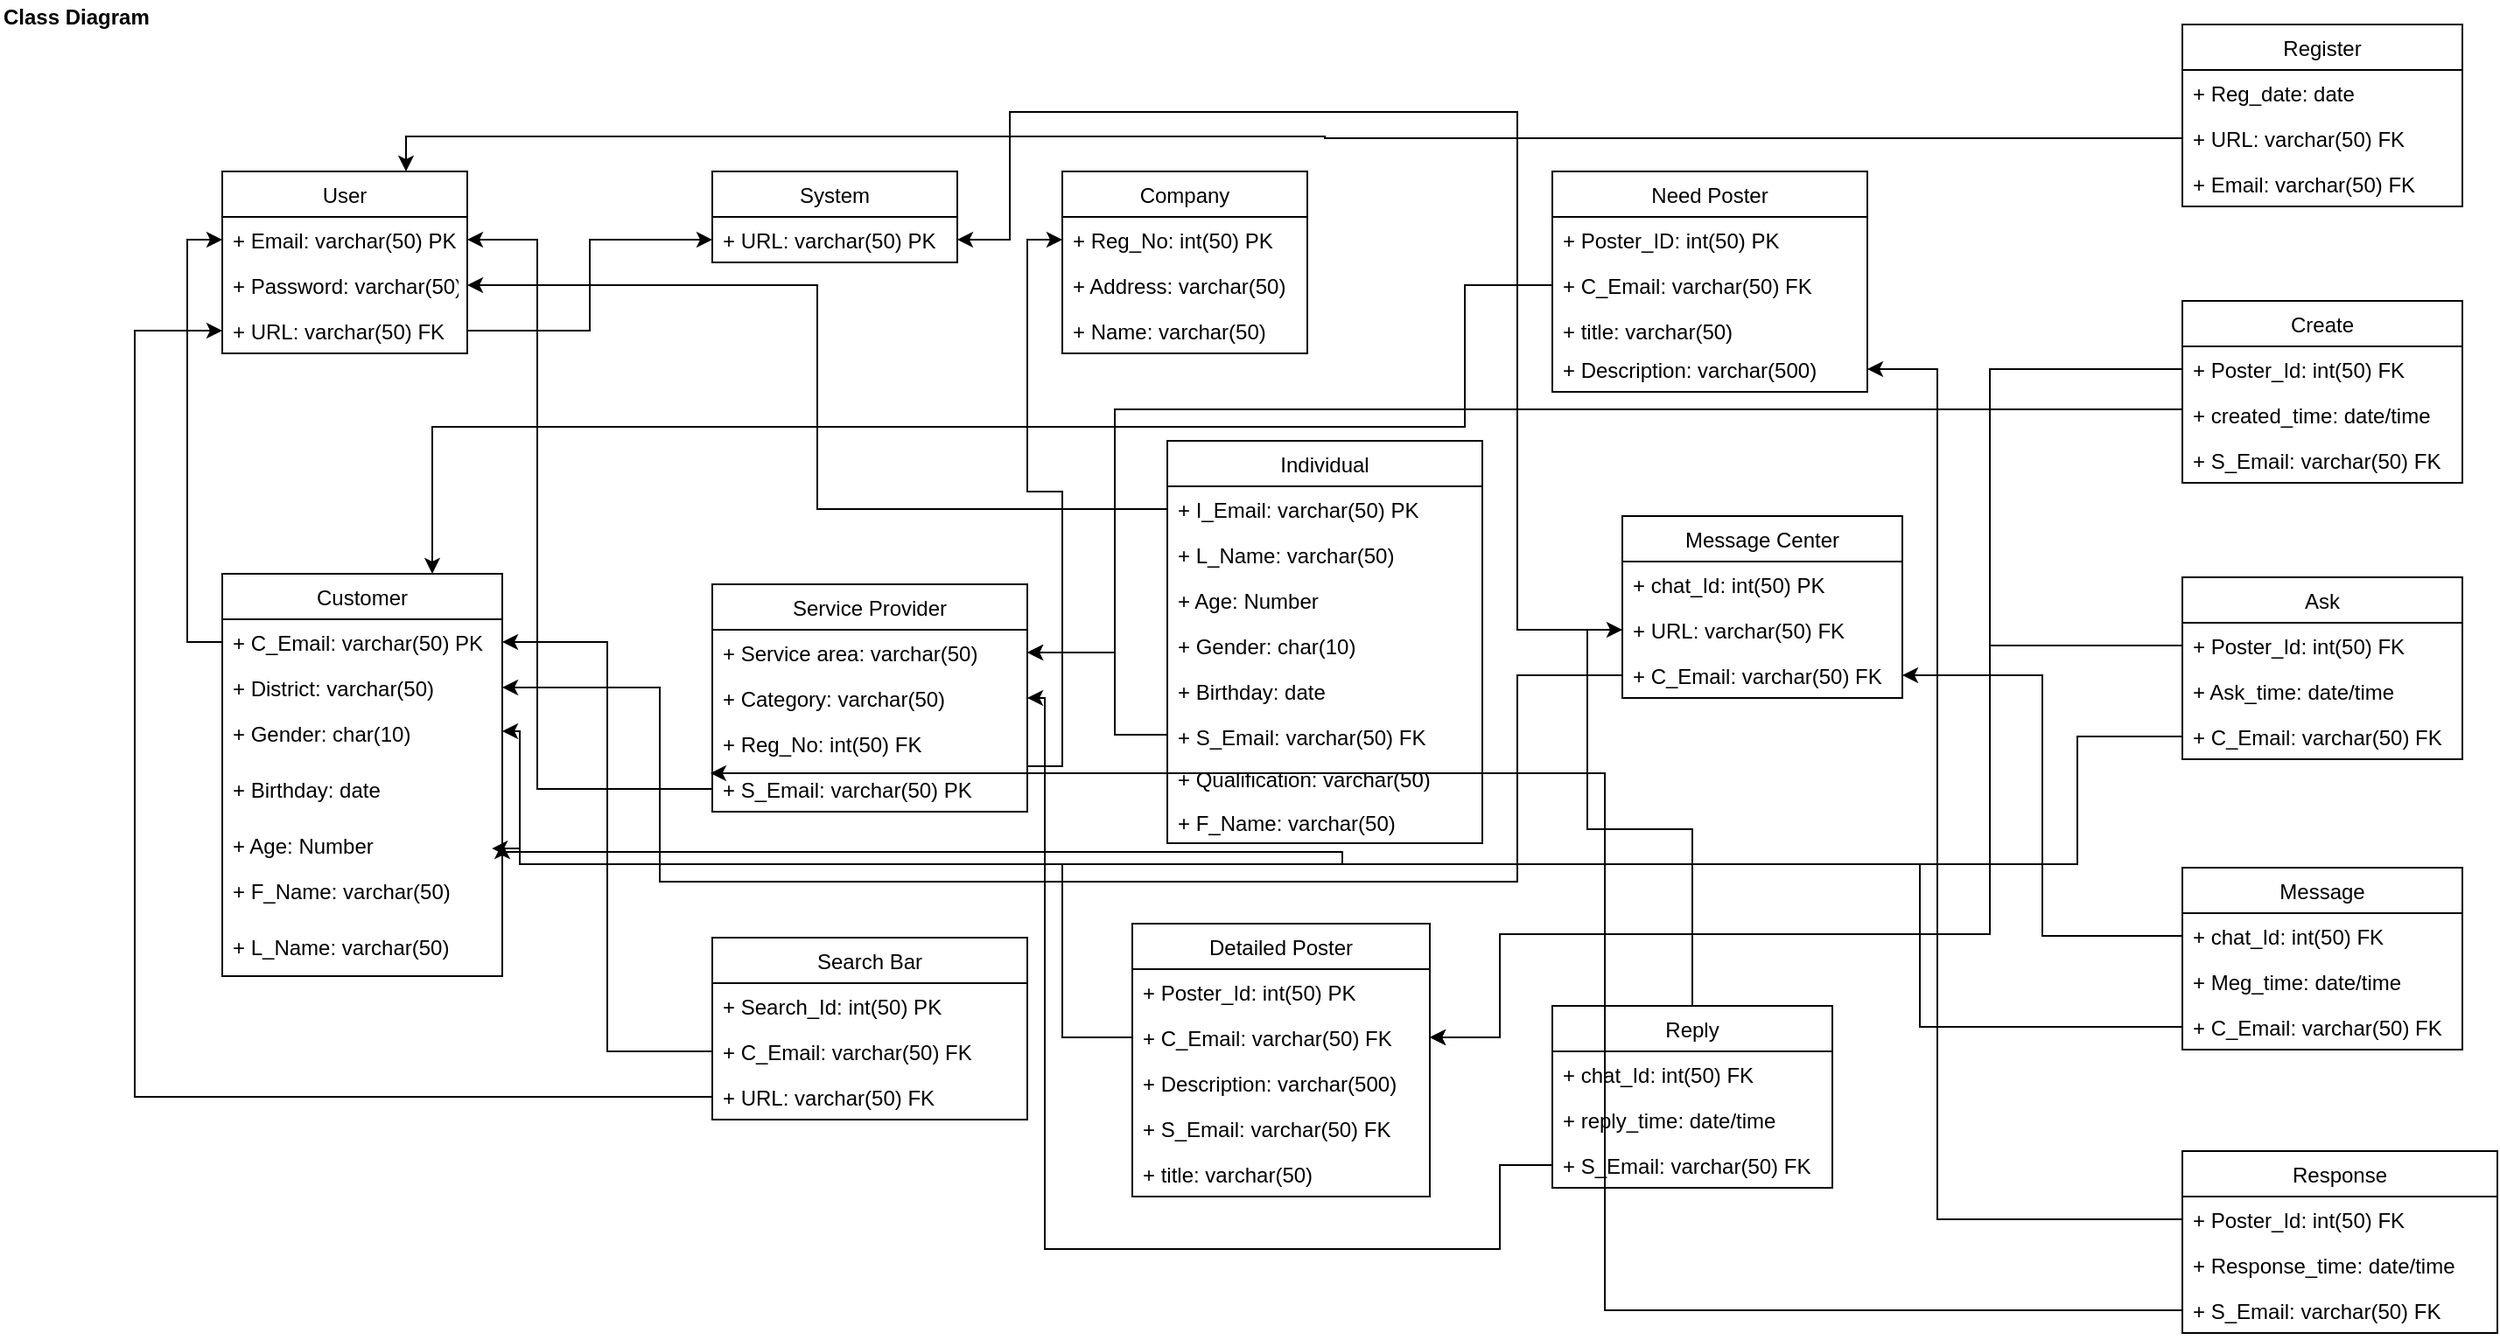 <mxfile version="11.3.1" type="google" pages="1"><diagram id="CQ_LJeDmr_LHSJQUmGzj" name="Page-1"><mxGraphModel dx="854" dy="429" grid="1" gridSize="10" guides="1" tooltips="1" connect="1" arrows="1" fold="1" page="1" pageScale="1" pageWidth="2520" pageHeight="2000" math="0" shadow="0"><root><mxCell id="0"/><mxCell id="1" parent="0"/><mxCell id="wHzTnXf-kGcorHKd7Ma2-1" value="User" style="swimlane;fontStyle=0;childLayout=stackLayout;horizontal=1;startSize=26;fillColor=none;horizontalStack=0;resizeParent=1;resizeParentMax=0;resizeLast=0;collapsible=1;marginBottom=0;" vertex="1" parent="1"><mxGeometry x="200" y="124" width="140" height="104" as="geometry"/></mxCell><mxCell id="wHzTnXf-kGcorHKd7Ma2-2" value="+ Email: varchar(50) PK" style="text;strokeColor=none;fillColor=none;align=left;verticalAlign=top;spacingLeft=4;spacingRight=4;overflow=hidden;rotatable=0;points=[[0,0.5],[1,0.5]];portConstraint=eastwest;" vertex="1" parent="wHzTnXf-kGcorHKd7Ma2-1"><mxGeometry y="26" width="140" height="26" as="geometry"/></mxCell><mxCell id="wHzTnXf-kGcorHKd7Ma2-3" value="+ Password: varchar(50)" style="text;strokeColor=none;fillColor=none;align=left;verticalAlign=top;spacingLeft=4;spacingRight=4;overflow=hidden;rotatable=0;points=[[0,0.5],[1,0.5]];portConstraint=eastwest;" vertex="1" parent="wHzTnXf-kGcorHKd7Ma2-1"><mxGeometry y="52" width="140" height="26" as="geometry"/></mxCell><mxCell id="wHzTnXf-kGcorHKd7Ma2-4" value="+ URL: varchar(50) FK" style="text;strokeColor=none;fillColor=none;align=left;verticalAlign=top;spacingLeft=4;spacingRight=4;overflow=hidden;rotatable=0;points=[[0,0.5],[1,0.5]];portConstraint=eastwest;" vertex="1" parent="wHzTnXf-kGcorHKd7Ma2-1"><mxGeometry y="78" width="140" height="26" as="geometry"/></mxCell><mxCell id="wHzTnXf-kGcorHKd7Ma2-5" value="System" style="swimlane;fontStyle=0;childLayout=stackLayout;horizontal=1;startSize=26;fillColor=none;horizontalStack=0;resizeParent=1;resizeParentMax=0;resizeLast=0;collapsible=1;marginBottom=0;" vertex="1" parent="1"><mxGeometry x="480" y="124" width="140" height="52" as="geometry"/></mxCell><mxCell id="wHzTnXf-kGcorHKd7Ma2-6" value="+ URL: varchar(50) PK" style="text;strokeColor=none;fillColor=none;align=left;verticalAlign=top;spacingLeft=4;spacingRight=4;overflow=hidden;rotatable=0;points=[[0,0.5],[1,0.5]];portConstraint=eastwest;" vertex="1" parent="wHzTnXf-kGcorHKd7Ma2-5"><mxGeometry y="26" width="140" height="26" as="geometry"/></mxCell><mxCell id="wHzTnXf-kGcorHKd7Ma2-9" value="Customer" style="swimlane;fontStyle=0;childLayout=stackLayout;horizontal=1;startSize=26;fillColor=none;horizontalStack=0;resizeParent=1;resizeParentMax=0;resizeLast=0;collapsible=1;marginBottom=0;resizable=1;resizeHeight=1;" vertex="1" parent="1"><mxGeometry x="200" y="354" width="160" height="230" as="geometry"/></mxCell><mxCell id="wHzTnXf-kGcorHKd7Ma2-10" value="+ C_Email: varchar(50) PK" style="text;strokeColor=none;fillColor=none;align=left;verticalAlign=top;spacingLeft=4;spacingRight=4;overflow=hidden;rotatable=0;points=[[0,0.5],[1,0.5]];portConstraint=eastwest;" vertex="1" parent="wHzTnXf-kGcorHKd7Ma2-9"><mxGeometry y="26" width="160" height="26" as="geometry"/></mxCell><mxCell id="wHzTnXf-kGcorHKd7Ma2-11" value="+ District: varchar(50)" style="text;strokeColor=none;fillColor=none;align=left;verticalAlign=top;spacingLeft=4;spacingRight=4;overflow=hidden;rotatable=0;points=[[0,0.5],[1,0.5]];portConstraint=eastwest;" vertex="1" parent="wHzTnXf-kGcorHKd7Ma2-9"><mxGeometry y="52" width="160" height="26" as="geometry"/></mxCell><mxCell id="wHzTnXf-kGcorHKd7Ma2-12" value="+ Gender: char(10)" style="text;strokeColor=none;fillColor=none;align=left;verticalAlign=top;spacingLeft=4;spacingRight=4;overflow=hidden;rotatable=0;points=[[0,0.5],[1,0.5]];portConstraint=eastwest;" vertex="1" parent="wHzTnXf-kGcorHKd7Ma2-9"><mxGeometry y="78" width="160" height="152" as="geometry"/></mxCell><mxCell id="wHzTnXf-kGcorHKd7Ma2-13" value="Service Provider" style="swimlane;fontStyle=0;childLayout=stackLayout;horizontal=1;startSize=26;fillColor=none;horizontalStack=0;resizeParent=1;resizeParentMax=0;resizeLast=0;collapsible=1;marginBottom=0;" vertex="1" parent="1"><mxGeometry x="480" y="360" width="180" height="130" as="geometry"/></mxCell><mxCell id="wHzTnXf-kGcorHKd7Ma2-14" value="+ Service area: varchar(50) " style="text;strokeColor=none;fillColor=none;align=left;verticalAlign=top;spacingLeft=4;spacingRight=4;overflow=hidden;rotatable=0;points=[[0,0.5],[1,0.5]];portConstraint=eastwest;" vertex="1" parent="wHzTnXf-kGcorHKd7Ma2-13"><mxGeometry y="26" width="180" height="26" as="geometry"/></mxCell><mxCell id="wHzTnXf-kGcorHKd7Ma2-15" value="+ Category: varchar(50)" style="text;strokeColor=none;fillColor=none;align=left;verticalAlign=top;spacingLeft=4;spacingRight=4;overflow=hidden;rotatable=0;points=[[0,0.5],[1,0.5]];portConstraint=eastwest;" vertex="1" parent="wHzTnXf-kGcorHKd7Ma2-13"><mxGeometry y="52" width="180" height="26" as="geometry"/></mxCell><mxCell id="wHzTnXf-kGcorHKd7Ma2-16" value="+ Reg_No: int(50) FK" style="text;strokeColor=none;fillColor=none;align=left;verticalAlign=top;spacingLeft=4;spacingRight=4;overflow=hidden;rotatable=0;points=[[0,0.5],[1,0.5]];portConstraint=eastwest;" vertex="1" parent="wHzTnXf-kGcorHKd7Ma2-13"><mxGeometry y="78" width="180" height="52" as="geometry"/></mxCell><mxCell id="wHzTnXf-kGcorHKd7Ma2-17" style="edgeStyle=orthogonalEdgeStyle;rounded=0;orthogonalLoop=1;jettySize=auto;html=1;exitX=1;exitY=0.5;exitDx=0;exitDy=0;entryX=0;entryY=0.5;entryDx=0;entryDy=0;" edge="1" parent="1" source="wHzTnXf-kGcorHKd7Ma2-4" target="wHzTnXf-kGcorHKd7Ma2-6"><mxGeometry relative="1" as="geometry"/></mxCell><mxCell id="wHzTnXf-kGcorHKd7Ma2-41" value="+ Birthday: date" style="text;strokeColor=none;fillColor=none;align=left;verticalAlign=top;spacingLeft=4;spacingRight=4;overflow=hidden;rotatable=0;points=[[0,0.5],[1,0.5]];portConstraint=eastwest;" vertex="1" parent="1"><mxGeometry x="200" y="464" width="140" height="32" as="geometry"/></mxCell><mxCell id="wHzTnXf-kGcorHKd7Ma2-42" value="+ Age: Number" style="text;strokeColor=none;fillColor=none;align=left;verticalAlign=top;spacingLeft=4;spacingRight=4;overflow=hidden;rotatable=0;points=[[0,0.5],[1,0.5]];portConstraint=eastwest;" vertex="1" parent="1"><mxGeometry x="200" y="496" width="140" height="32" as="geometry"/></mxCell><mxCell id="wHzTnXf-kGcorHKd7Ma2-43" value="+ F_Name: varchar(50)" style="text;strokeColor=none;fillColor=none;align=left;verticalAlign=top;spacingLeft=4;spacingRight=4;overflow=hidden;rotatable=0;points=[[0,0.5],[1,0.5]];portConstraint=eastwest;" vertex="1" parent="1"><mxGeometry x="200" y="522" width="140" height="32" as="geometry"/></mxCell><mxCell id="wHzTnXf-kGcorHKd7Ma2-44" value="+ L_Name: varchar(50)" style="text;strokeColor=none;fillColor=none;align=left;verticalAlign=top;spacingLeft=4;spacingRight=4;overflow=hidden;rotatable=0;points=[[0,0.5],[1,0.5]];portConstraint=eastwest;" vertex="1" parent="1"><mxGeometry x="200" y="554" width="140" height="32" as="geometry"/></mxCell><mxCell id="wHzTnXf-kGcorHKd7Ma2-48" style="edgeStyle=orthogonalEdgeStyle;rounded=0;orthogonalLoop=1;jettySize=auto;html=1;exitX=0;exitY=0.5;exitDx=0;exitDy=0;entryX=1;entryY=0.5;entryDx=0;entryDy=0;" edge="1" parent="1" source="wHzTnXf-kGcorHKd7Ma2-47" target="wHzTnXf-kGcorHKd7Ma2-2"><mxGeometry relative="1" as="geometry"><Array as="points"><mxPoint x="380" y="477"/><mxPoint x="380" y="163"/></Array></mxGeometry></mxCell><mxCell id="wHzTnXf-kGcorHKd7Ma2-47" value="+ S_Email: varchar(50) PK" style="text;strokeColor=none;fillColor=none;align=left;verticalAlign=top;spacingLeft=4;spacingRight=4;overflow=hidden;rotatable=0;points=[[0,0.5],[1,0.5]];portConstraint=eastwest;" vertex="1" parent="1"><mxGeometry x="480" y="464" width="180" height="26" as="geometry"/></mxCell><mxCell id="wHzTnXf-kGcorHKd7Ma2-49" value="Company" style="swimlane;fontStyle=0;childLayout=stackLayout;horizontal=1;startSize=26;fillColor=none;horizontalStack=0;resizeParent=1;resizeParentMax=0;resizeLast=0;collapsible=1;marginBottom=0;" vertex="1" parent="1"><mxGeometry x="680" y="124" width="140" height="104" as="geometry"/></mxCell><mxCell id="wHzTnXf-kGcorHKd7Ma2-50" value="+ Reg_No: int(50) PK" style="text;strokeColor=none;fillColor=none;align=left;verticalAlign=top;spacingLeft=4;spacingRight=4;overflow=hidden;rotatable=0;points=[[0,0.5],[1,0.5]];portConstraint=eastwest;" vertex="1" parent="wHzTnXf-kGcorHKd7Ma2-49"><mxGeometry y="26" width="140" height="26" as="geometry"/></mxCell><mxCell id="wHzTnXf-kGcorHKd7Ma2-51" value="+ Address: varchar(50)" style="text;strokeColor=none;fillColor=none;align=left;verticalAlign=top;spacingLeft=4;spacingRight=4;overflow=hidden;rotatable=0;points=[[0,0.5],[1,0.5]];portConstraint=eastwest;" vertex="1" parent="wHzTnXf-kGcorHKd7Ma2-49"><mxGeometry y="52" width="140" height="26" as="geometry"/></mxCell><mxCell id="wHzTnXf-kGcorHKd7Ma2-52" value="+ Name: varchar(50) " style="text;strokeColor=none;fillColor=none;align=left;verticalAlign=top;spacingLeft=4;spacingRight=4;overflow=hidden;rotatable=0;points=[[0,0.5],[1,0.5]];portConstraint=eastwest;" vertex="1" parent="wHzTnXf-kGcorHKd7Ma2-49"><mxGeometry y="78" width="140" height="26" as="geometry"/></mxCell><mxCell id="wHzTnXf-kGcorHKd7Ma2-53" style="edgeStyle=orthogonalEdgeStyle;rounded=0;orthogonalLoop=1;jettySize=auto;html=1;exitX=1;exitY=0.5;exitDx=0;exitDy=0;entryX=0;entryY=0.5;entryDx=0;entryDy=0;" edge="1" parent="1" source="wHzTnXf-kGcorHKd7Ma2-16" target="wHzTnXf-kGcorHKd7Ma2-50"><mxGeometry relative="1" as="geometry"/></mxCell><mxCell id="wHzTnXf-kGcorHKd7Ma2-54" value="Individual" style="swimlane;fontStyle=0;childLayout=stackLayout;horizontal=1;startSize=26;fillColor=none;horizontalStack=0;resizeParent=1;resizeParentMax=0;resizeLast=0;collapsible=1;marginBottom=0;resizable=1;resizeHeight=1;" vertex="1" parent="1"><mxGeometry x="740" y="278" width="180" height="230" as="geometry"/></mxCell><mxCell id="wHzTnXf-kGcorHKd7Ma2-55" value="+ I_Email: varchar(50) PK" style="text;strokeColor=none;fillColor=none;align=left;verticalAlign=top;spacingLeft=4;spacingRight=4;overflow=hidden;rotatable=0;points=[[0,0.5],[1,0.5]];portConstraint=eastwest;" vertex="1" parent="wHzTnXf-kGcorHKd7Ma2-54"><mxGeometry y="26" width="180" height="26" as="geometry"/></mxCell><mxCell id="wHzTnXf-kGcorHKd7Ma2-56" value="+ L_Name: varchar(50)" style="text;strokeColor=none;fillColor=none;align=left;verticalAlign=top;spacingLeft=4;spacingRight=4;overflow=hidden;rotatable=0;points=[[0,0.5],[1,0.5]];portConstraint=eastwest;" vertex="1" parent="wHzTnXf-kGcorHKd7Ma2-54"><mxGeometry y="52" width="180" height="26" as="geometry"/></mxCell><mxCell id="wHzTnXf-kGcorHKd7Ma2-58" value="+ Age: Number" style="text;strokeColor=none;fillColor=none;align=left;verticalAlign=top;spacingLeft=4;spacingRight=4;overflow=hidden;rotatable=0;points=[[0,0.5],[1,0.5]];portConstraint=eastwest;" vertex="1" parent="wHzTnXf-kGcorHKd7Ma2-54"><mxGeometry y="78" width="180" height="26" as="geometry"/></mxCell><mxCell id="wHzTnXf-kGcorHKd7Ma2-59" value="+ Gender: char(10)" style="text;strokeColor=none;fillColor=none;align=left;verticalAlign=top;spacingLeft=4;spacingRight=4;overflow=hidden;rotatable=0;points=[[0,0.5],[1,0.5]];portConstraint=eastwest;" vertex="1" parent="wHzTnXf-kGcorHKd7Ma2-54"><mxGeometry y="104" width="180" height="26" as="geometry"/></mxCell><mxCell id="wHzTnXf-kGcorHKd7Ma2-60" value="+ Birthday: date" style="text;strokeColor=none;fillColor=none;align=left;verticalAlign=top;spacingLeft=4;spacingRight=4;overflow=hidden;rotatable=0;points=[[0,0.5],[1,0.5]];portConstraint=eastwest;" vertex="1" parent="wHzTnXf-kGcorHKd7Ma2-54"><mxGeometry y="130" width="180" height="26" as="geometry"/></mxCell><mxCell id="wHzTnXf-kGcorHKd7Ma2-57" value="+ S_Email: varchar(50) FK" style="text;strokeColor=none;fillColor=none;align=left;verticalAlign=top;spacingLeft=4;spacingRight=4;overflow=hidden;rotatable=0;points=[[0,0.5],[1,0.5]];portConstraint=eastwest;" vertex="1" parent="wHzTnXf-kGcorHKd7Ma2-54"><mxGeometry y="156" width="180" height="24" as="geometry"/></mxCell><mxCell id="wHzTnXf-kGcorHKd7Ma2-61" value="+ Qualification: varchar(50)" style="text;strokeColor=none;fillColor=none;align=left;verticalAlign=top;spacingLeft=4;spacingRight=4;overflow=hidden;rotatable=0;points=[[0,0.5],[1,0.5]];portConstraint=eastwest;" vertex="1" parent="wHzTnXf-kGcorHKd7Ma2-54"><mxGeometry y="180" width="180" height="50" as="geometry"/></mxCell><mxCell id="wHzTnXf-kGcorHKd7Ma2-62" style="edgeStyle=orthogonalEdgeStyle;rounded=0;orthogonalLoop=1;jettySize=auto;html=1;exitX=0;exitY=0.5;exitDx=0;exitDy=0;entryX=1;entryY=0.5;entryDx=0;entryDy=0;" edge="1" parent="1" source="wHzTnXf-kGcorHKd7Ma2-57" target="wHzTnXf-kGcorHKd7Ma2-14"><mxGeometry relative="1" as="geometry"><Array as="points"><mxPoint x="710" y="446"/><mxPoint x="710" y="399"/></Array></mxGeometry></mxCell><mxCell id="wHzTnXf-kGcorHKd7Ma2-63" value="Search Bar" style="swimlane;fontStyle=0;childLayout=stackLayout;horizontal=1;startSize=26;fillColor=none;horizontalStack=0;resizeParent=1;resizeParentMax=0;resizeLast=0;collapsible=1;marginBottom=0;" vertex="1" parent="1"><mxGeometry x="480" y="562" width="180" height="104" as="geometry"/></mxCell><mxCell id="wHzTnXf-kGcorHKd7Ma2-64" value="+ Search_Id: int(50) PK" style="text;strokeColor=none;fillColor=none;align=left;verticalAlign=top;spacingLeft=4;spacingRight=4;overflow=hidden;rotatable=0;points=[[0,0.5],[1,0.5]];portConstraint=eastwest;" vertex="1" parent="wHzTnXf-kGcorHKd7Ma2-63"><mxGeometry y="26" width="180" height="26" as="geometry"/></mxCell><mxCell id="wHzTnXf-kGcorHKd7Ma2-65" value="+ C_Email: varchar(50) FK" style="text;strokeColor=none;fillColor=none;align=left;verticalAlign=top;spacingLeft=4;spacingRight=4;overflow=hidden;rotatable=0;points=[[0,0.5],[1,0.5]];portConstraint=eastwest;" vertex="1" parent="wHzTnXf-kGcorHKd7Ma2-63"><mxGeometry y="52" width="180" height="26" as="geometry"/></mxCell><mxCell id="wHzTnXf-kGcorHKd7Ma2-66" value="+ URL: varchar(50) FK " style="text;strokeColor=none;fillColor=none;align=left;verticalAlign=top;spacingLeft=4;spacingRight=4;overflow=hidden;rotatable=0;points=[[0,0.5],[1,0.5]];portConstraint=eastwest;" vertex="1" parent="wHzTnXf-kGcorHKd7Ma2-63"><mxGeometry y="78" width="180" height="26" as="geometry"/></mxCell><mxCell id="wHzTnXf-kGcorHKd7Ma2-67" style="edgeStyle=orthogonalEdgeStyle;rounded=0;orthogonalLoop=1;jettySize=auto;html=1;exitX=0;exitY=0.5;exitDx=0;exitDy=0;entryX=1;entryY=0.5;entryDx=0;entryDy=0;" edge="1" parent="1" source="wHzTnXf-kGcorHKd7Ma2-65" target="wHzTnXf-kGcorHKd7Ma2-10"><mxGeometry relative="1" as="geometry"/></mxCell><mxCell id="wHzTnXf-kGcorHKd7Ma2-68" style="edgeStyle=orthogonalEdgeStyle;rounded=0;orthogonalLoop=1;jettySize=auto;html=1;exitX=0;exitY=0.5;exitDx=0;exitDy=0;entryX=0;entryY=0.5;entryDx=0;entryDy=0;" edge="1" parent="1" source="wHzTnXf-kGcorHKd7Ma2-66" target="wHzTnXf-kGcorHKd7Ma2-4"><mxGeometry relative="1" as="geometry"><Array as="points"><mxPoint x="150" y="653"/><mxPoint x="150" y="215"/></Array></mxGeometry></mxCell><mxCell id="wHzTnXf-kGcorHKd7Ma2-69" value="Detailed Poster" style="swimlane;fontStyle=0;childLayout=stackLayout;horizontal=1;startSize=26;fillColor=none;horizontalStack=0;resizeParent=1;resizeParentMax=0;resizeLast=0;collapsible=1;marginBottom=0;resizable=1;resizeHeight=1;" vertex="1" parent="1"><mxGeometry x="720" y="554" width="170" height="156" as="geometry"/></mxCell><mxCell id="wHzTnXf-kGcorHKd7Ma2-70" value="+ Poster_Id: int(50) PK" style="text;strokeColor=none;fillColor=none;align=left;verticalAlign=top;spacingLeft=4;spacingRight=4;overflow=hidden;rotatable=0;points=[[0,0.5],[1,0.5]];portConstraint=eastwest;" vertex="1" parent="wHzTnXf-kGcorHKd7Ma2-69"><mxGeometry y="26" width="170" height="26" as="geometry"/></mxCell><mxCell id="wHzTnXf-kGcorHKd7Ma2-71" value="+ C_Email: varchar(50) FK" style="text;strokeColor=none;fillColor=none;align=left;verticalAlign=top;spacingLeft=4;spacingRight=4;overflow=hidden;rotatable=0;points=[[0,0.5],[1,0.5]];portConstraint=eastwest;" vertex="1" parent="wHzTnXf-kGcorHKd7Ma2-69"><mxGeometry y="52" width="170" height="26" as="geometry"/></mxCell><mxCell id="wHzTnXf-kGcorHKd7Ma2-72" value="+ Description: varchar(500)" style="text;strokeColor=none;fillColor=none;align=left;verticalAlign=top;spacingLeft=4;spacingRight=4;overflow=hidden;rotatable=0;points=[[0,0.5],[1,0.5]];portConstraint=eastwest;" vertex="1" parent="wHzTnXf-kGcorHKd7Ma2-69"><mxGeometry y="78" width="170" height="26" as="geometry"/></mxCell><mxCell id="wHzTnXf-kGcorHKd7Ma2-73" value="+ S_Email: varchar(50) FK" style="text;strokeColor=none;fillColor=none;align=left;verticalAlign=top;spacingLeft=4;spacingRight=4;overflow=hidden;rotatable=0;points=[[0,0.5],[1,0.5]];portConstraint=eastwest;" vertex="1" parent="wHzTnXf-kGcorHKd7Ma2-69"><mxGeometry y="104" width="170" height="26" as="geometry"/></mxCell><mxCell id="wHzTnXf-kGcorHKd7Ma2-74" value="+ title: varchar(50)" style="text;strokeColor=none;fillColor=none;align=left;verticalAlign=top;spacingLeft=4;spacingRight=4;overflow=hidden;rotatable=0;points=[[0,0.5],[1,0.5]];portConstraint=eastwest;" vertex="1" parent="wHzTnXf-kGcorHKd7Ma2-69"><mxGeometry y="130" width="170" height="26" as="geometry"/></mxCell><mxCell id="wHzTnXf-kGcorHKd7Ma2-77" style="edgeStyle=orthogonalEdgeStyle;rounded=0;orthogonalLoop=1;jettySize=auto;html=1;exitX=0;exitY=0.5;exitDx=0;exitDy=0;" edge="1" parent="1" source="wHzTnXf-kGcorHKd7Ma2-71"><mxGeometry relative="1" as="geometry"><mxPoint x="360" y="444" as="targetPoint"/><Array as="points"><mxPoint x="680" y="619"/><mxPoint x="680" y="520"/><mxPoint x="370" y="520"/><mxPoint x="370" y="444"/></Array></mxGeometry></mxCell><mxCell id="wHzTnXf-kGcorHKd7Ma2-78" value="Need Poster" style="swimlane;fontStyle=0;childLayout=stackLayout;horizontal=1;startSize=26;fillColor=none;horizontalStack=0;resizeParent=1;resizeParentMax=0;resizeLast=0;collapsible=1;marginBottom=0;" vertex="1" parent="1"><mxGeometry x="960" y="124" width="180" height="126" as="geometry"/></mxCell><mxCell id="wHzTnXf-kGcorHKd7Ma2-79" value="+ Poster_ID: int(50) PK" style="text;strokeColor=none;fillColor=none;align=left;verticalAlign=top;spacingLeft=4;spacingRight=4;overflow=hidden;rotatable=0;points=[[0,0.5],[1,0.5]];portConstraint=eastwest;" vertex="1" parent="wHzTnXf-kGcorHKd7Ma2-78"><mxGeometry y="26" width="180" height="26" as="geometry"/></mxCell><mxCell id="wHzTnXf-kGcorHKd7Ma2-80" value="+ C_Email: varchar(50) FK" style="text;strokeColor=none;fillColor=none;align=left;verticalAlign=top;spacingLeft=4;spacingRight=4;overflow=hidden;rotatable=0;points=[[0,0.5],[1,0.5]];portConstraint=eastwest;" vertex="1" parent="wHzTnXf-kGcorHKd7Ma2-78"><mxGeometry y="52" width="180" height="26" as="geometry"/></mxCell><mxCell id="wHzTnXf-kGcorHKd7Ma2-81" value="+ title: varchar(50)" style="text;strokeColor=none;fillColor=none;align=left;verticalAlign=top;spacingLeft=4;spacingRight=4;overflow=hidden;rotatable=0;points=[[0,0.5],[1,0.5]];portConstraint=eastwest;" vertex="1" parent="wHzTnXf-kGcorHKd7Ma2-78"><mxGeometry y="78" width="180" height="22" as="geometry"/></mxCell><mxCell id="wHzTnXf-kGcorHKd7Ma2-82" value="+ Description: varchar(500)" style="text;strokeColor=none;fillColor=none;align=left;verticalAlign=top;spacingLeft=4;spacingRight=4;overflow=hidden;rotatable=0;points=[[0,0.5],[1,0.5]];portConstraint=eastwest;" vertex="1" parent="wHzTnXf-kGcorHKd7Ma2-78"><mxGeometry y="100" width="180" height="26" as="geometry"/></mxCell><mxCell id="wHzTnXf-kGcorHKd7Ma2-83" style="edgeStyle=orthogonalEdgeStyle;rounded=0;orthogonalLoop=1;jettySize=auto;html=1;exitX=0;exitY=0.5;exitDx=0;exitDy=0;entryX=0.75;entryY=0;entryDx=0;entryDy=0;" edge="1" parent="1" source="wHzTnXf-kGcorHKd7Ma2-80" target="wHzTnXf-kGcorHKd7Ma2-9"><mxGeometry relative="1" as="geometry"><Array as="points"><mxPoint x="910" y="189"/><mxPoint x="910" y="270"/><mxPoint x="320" y="270"/></Array></mxGeometry></mxCell><mxCell id="wHzTnXf-kGcorHKd7Ma2-84" value="Message Center" style="swimlane;fontStyle=0;childLayout=stackLayout;horizontal=1;startSize=26;fillColor=none;horizontalStack=0;resizeParent=1;resizeParentMax=0;resizeLast=0;collapsible=1;marginBottom=0;" vertex="1" parent="1"><mxGeometry x="1000" y="321" width="160" height="104" as="geometry"/></mxCell><mxCell id="wHzTnXf-kGcorHKd7Ma2-85" value="+ chat_Id: int(50) PK" style="text;strokeColor=none;fillColor=none;align=left;verticalAlign=top;spacingLeft=4;spacingRight=4;overflow=hidden;rotatable=0;points=[[0,0.5],[1,0.5]];portConstraint=eastwest;" vertex="1" parent="wHzTnXf-kGcorHKd7Ma2-84"><mxGeometry y="26" width="160" height="26" as="geometry"/></mxCell><mxCell id="wHzTnXf-kGcorHKd7Ma2-86" value="+ URL: varchar(50) FK" style="text;strokeColor=none;fillColor=none;align=left;verticalAlign=top;spacingLeft=4;spacingRight=4;overflow=hidden;rotatable=0;points=[[0,0.5],[1,0.5]];portConstraint=eastwest;" vertex="1" parent="wHzTnXf-kGcorHKd7Ma2-84"><mxGeometry y="52" width="160" height="26" as="geometry"/></mxCell><mxCell id="wHzTnXf-kGcorHKd7Ma2-87" value="+ C_Email: varchar(50) FK " style="text;strokeColor=none;fillColor=none;align=left;verticalAlign=top;spacingLeft=4;spacingRight=4;overflow=hidden;rotatable=0;points=[[0,0.5],[1,0.5]];portConstraint=eastwest;" vertex="1" parent="wHzTnXf-kGcorHKd7Ma2-84"><mxGeometry y="78" width="160" height="26" as="geometry"/></mxCell><mxCell id="wHzTnXf-kGcorHKd7Ma2-88" style="edgeStyle=orthogonalEdgeStyle;rounded=0;orthogonalLoop=1;jettySize=auto;html=1;exitX=0;exitY=0.5;exitDx=0;exitDy=0;entryX=1;entryY=0.5;entryDx=0;entryDy=0;" edge="1" parent="1" source="wHzTnXf-kGcorHKd7Ma2-86" target="wHzTnXf-kGcorHKd7Ma2-6"><mxGeometry relative="1" as="geometry"><Array as="points"><mxPoint x="940" y="386"/><mxPoint x="940" y="90"/><mxPoint x="650" y="90"/><mxPoint x="650" y="163"/></Array></mxGeometry></mxCell><mxCell id="wHzTnXf-kGcorHKd7Ma2-89" style="edgeStyle=orthogonalEdgeStyle;rounded=0;orthogonalLoop=1;jettySize=auto;html=1;exitX=0;exitY=0.5;exitDx=0;exitDy=0;entryX=1;entryY=0.5;entryDx=0;entryDy=0;" edge="1" parent="1" source="wHzTnXf-kGcorHKd7Ma2-87" target="wHzTnXf-kGcorHKd7Ma2-11"><mxGeometry relative="1" as="geometry"><Array as="points"><mxPoint x="940" y="412"/><mxPoint x="940" y="530"/><mxPoint x="450" y="530"/><mxPoint x="450" y="419"/></Array></mxGeometry></mxCell><mxCell id="wHzTnXf-kGcorHKd7Ma2-90" style="edgeStyle=orthogonalEdgeStyle;rounded=0;orthogonalLoop=1;jettySize=auto;html=1;exitX=0;exitY=0.5;exitDx=0;exitDy=0;entryX=0;entryY=0.5;entryDx=0;entryDy=0;" edge="1" parent="1" source="wHzTnXf-kGcorHKd7Ma2-10" target="wHzTnXf-kGcorHKd7Ma2-2"><mxGeometry relative="1" as="geometry"/></mxCell><mxCell id="wHzTnXf-kGcorHKd7Ma2-91" value="+ F_Name: varchar(50)" style="text;strokeColor=none;fillColor=none;align=left;verticalAlign=top;spacingLeft=4;spacingRight=4;overflow=hidden;rotatable=0;points=[[0,0.5],[1,0.5]];portConstraint=eastwest;" vertex="1" parent="1"><mxGeometry x="740" y="483" width="180" height="26" as="geometry"/></mxCell><mxCell id="wHzTnXf-kGcorHKd7Ma2-92" style="edgeStyle=orthogonalEdgeStyle;rounded=0;orthogonalLoop=1;jettySize=auto;html=1;exitX=0;exitY=0.5;exitDx=0;exitDy=0;entryX=1;entryY=0.5;entryDx=0;entryDy=0;" edge="1" parent="1" source="wHzTnXf-kGcorHKd7Ma2-55" target="wHzTnXf-kGcorHKd7Ma2-3"><mxGeometry relative="1" as="geometry"/></mxCell><mxCell id="wHzTnXf-kGcorHKd7Ma2-93" value="Register" style="swimlane;fontStyle=0;childLayout=stackLayout;horizontal=1;startSize=26;fillColor=none;horizontalStack=0;resizeParent=1;resizeParentMax=0;resizeLast=0;collapsible=1;marginBottom=0;" vertex="1" parent="1"><mxGeometry x="1320" y="40" width="160" height="104" as="geometry"/></mxCell><mxCell id="wHzTnXf-kGcorHKd7Ma2-94" value="+ Reg_date: date " style="text;strokeColor=none;fillColor=none;align=left;verticalAlign=top;spacingLeft=4;spacingRight=4;overflow=hidden;rotatable=0;points=[[0,0.5],[1,0.5]];portConstraint=eastwest;" vertex="1" parent="wHzTnXf-kGcorHKd7Ma2-93"><mxGeometry y="26" width="160" height="26" as="geometry"/></mxCell><mxCell id="wHzTnXf-kGcorHKd7Ma2-95" value="+ URL: varchar(50) FK" style="text;strokeColor=none;fillColor=none;align=left;verticalAlign=top;spacingLeft=4;spacingRight=4;overflow=hidden;rotatable=0;points=[[0,0.5],[1,0.5]];portConstraint=eastwest;" vertex="1" parent="wHzTnXf-kGcorHKd7Ma2-93"><mxGeometry y="52" width="160" height="26" as="geometry"/></mxCell><mxCell id="wHzTnXf-kGcorHKd7Ma2-96" value="+ Email: varchar(50) FK " style="text;strokeColor=none;fillColor=none;align=left;verticalAlign=top;spacingLeft=4;spacingRight=4;overflow=hidden;rotatable=0;points=[[0,0.5],[1,0.5]];portConstraint=eastwest;" vertex="1" parent="wHzTnXf-kGcorHKd7Ma2-93"><mxGeometry y="78" width="160" height="26" as="geometry"/></mxCell><mxCell id="wHzTnXf-kGcorHKd7Ma2-97" value="Create" style="swimlane;fontStyle=0;childLayout=stackLayout;horizontal=1;startSize=26;fillColor=none;horizontalStack=0;resizeParent=1;resizeParentMax=0;resizeLast=0;collapsible=1;marginBottom=0;" vertex="1" parent="1"><mxGeometry x="1320" y="198" width="160" height="104" as="geometry"/></mxCell><mxCell id="wHzTnXf-kGcorHKd7Ma2-98" value="+ Poster_Id: int(50) FK" style="text;strokeColor=none;fillColor=none;align=left;verticalAlign=top;spacingLeft=4;spacingRight=4;overflow=hidden;rotatable=0;points=[[0,0.5],[1,0.5]];portConstraint=eastwest;" vertex="1" parent="wHzTnXf-kGcorHKd7Ma2-97"><mxGeometry y="26" width="160" height="26" as="geometry"/></mxCell><mxCell id="wHzTnXf-kGcorHKd7Ma2-99" value="+ created_time: date/time" style="text;strokeColor=none;fillColor=none;align=left;verticalAlign=top;spacingLeft=4;spacingRight=4;overflow=hidden;rotatable=0;points=[[0,0.5],[1,0.5]];portConstraint=eastwest;" vertex="1" parent="wHzTnXf-kGcorHKd7Ma2-97"><mxGeometry y="52" width="160" height="26" as="geometry"/></mxCell><mxCell id="wHzTnXf-kGcorHKd7Ma2-100" value="+ S_Email: varchar(50) FK " style="text;strokeColor=none;fillColor=none;align=left;verticalAlign=top;spacingLeft=4;spacingRight=4;overflow=hidden;rotatable=0;points=[[0,0.5],[1,0.5]];portConstraint=eastwest;" vertex="1" parent="wHzTnXf-kGcorHKd7Ma2-97"><mxGeometry y="78" width="160" height="26" as="geometry"/></mxCell><mxCell id="wHzTnXf-kGcorHKd7Ma2-101" value="Ask" style="swimlane;fontStyle=0;childLayout=stackLayout;horizontal=1;startSize=26;fillColor=none;horizontalStack=0;resizeParent=1;resizeParentMax=0;resizeLast=0;collapsible=1;marginBottom=0;" vertex="1" parent="1"><mxGeometry x="1320" y="356" width="160" height="104" as="geometry"/></mxCell><mxCell id="wHzTnXf-kGcorHKd7Ma2-102" value="+ Poster_Id: int(50) FK" style="text;strokeColor=none;fillColor=none;align=left;verticalAlign=top;spacingLeft=4;spacingRight=4;overflow=hidden;rotatable=0;points=[[0,0.5],[1,0.5]];portConstraint=eastwest;" vertex="1" parent="wHzTnXf-kGcorHKd7Ma2-101"><mxGeometry y="26" width="160" height="26" as="geometry"/></mxCell><mxCell id="wHzTnXf-kGcorHKd7Ma2-103" value="+ Ask_time: date/time" style="text;strokeColor=none;fillColor=none;align=left;verticalAlign=top;spacingLeft=4;spacingRight=4;overflow=hidden;rotatable=0;points=[[0,0.5],[1,0.5]];portConstraint=eastwest;" vertex="1" parent="wHzTnXf-kGcorHKd7Ma2-101"><mxGeometry y="52" width="160" height="26" as="geometry"/></mxCell><mxCell id="wHzTnXf-kGcorHKd7Ma2-104" value="+ C_Email: varchar(50) FK " style="text;strokeColor=none;fillColor=none;align=left;verticalAlign=top;spacingLeft=4;spacingRight=4;overflow=hidden;rotatable=0;points=[[0,0.5],[1,0.5]];portConstraint=eastwest;" vertex="1" parent="wHzTnXf-kGcorHKd7Ma2-101"><mxGeometry y="78" width="160" height="26" as="geometry"/></mxCell><mxCell id="wHzTnXf-kGcorHKd7Ma2-105" value="Message" style="swimlane;fontStyle=0;childLayout=stackLayout;horizontal=1;startSize=26;fillColor=none;horizontalStack=0;resizeParent=1;resizeParentMax=0;resizeLast=0;collapsible=1;marginBottom=0;" vertex="1" parent="1"><mxGeometry x="1320" y="522" width="160" height="104" as="geometry"/></mxCell><mxCell id="wHzTnXf-kGcorHKd7Ma2-106" value="+ chat_Id: int(50) FK" style="text;strokeColor=none;fillColor=none;align=left;verticalAlign=top;spacingLeft=4;spacingRight=4;overflow=hidden;rotatable=0;points=[[0,0.5],[1,0.5]];portConstraint=eastwest;" vertex="1" parent="wHzTnXf-kGcorHKd7Ma2-105"><mxGeometry y="26" width="160" height="26" as="geometry"/></mxCell><mxCell id="wHzTnXf-kGcorHKd7Ma2-107" value="+ Meg_time: date/time" style="text;strokeColor=none;fillColor=none;align=left;verticalAlign=top;spacingLeft=4;spacingRight=4;overflow=hidden;rotatable=0;points=[[0,0.5],[1,0.5]];portConstraint=eastwest;" vertex="1" parent="wHzTnXf-kGcorHKd7Ma2-105"><mxGeometry y="52" width="160" height="26" as="geometry"/></mxCell><mxCell id="wHzTnXf-kGcorHKd7Ma2-108" value="+ C_Email: varchar(50) FK " style="text;strokeColor=none;fillColor=none;align=left;verticalAlign=top;spacingLeft=4;spacingRight=4;overflow=hidden;rotatable=0;points=[[0,0.5],[1,0.5]];portConstraint=eastwest;" vertex="1" parent="wHzTnXf-kGcorHKd7Ma2-105"><mxGeometry y="78" width="160" height="26" as="geometry"/></mxCell><mxCell id="wHzTnXf-kGcorHKd7Ma2-109" value="Response" style="swimlane;fontStyle=0;childLayout=stackLayout;horizontal=1;startSize=26;fillColor=none;horizontalStack=0;resizeParent=1;resizeParentMax=0;resizeLast=0;collapsible=1;marginBottom=0;" vertex="1" parent="1"><mxGeometry x="1320" y="684" width="180" height="104" as="geometry"/></mxCell><mxCell id="wHzTnXf-kGcorHKd7Ma2-110" value="+ Poster_Id: int(50) FK" style="text;strokeColor=none;fillColor=none;align=left;verticalAlign=top;spacingLeft=4;spacingRight=4;overflow=hidden;rotatable=0;points=[[0,0.5],[1,0.5]];portConstraint=eastwest;" vertex="1" parent="wHzTnXf-kGcorHKd7Ma2-109"><mxGeometry y="26" width="180" height="26" as="geometry"/></mxCell><mxCell id="wHzTnXf-kGcorHKd7Ma2-111" value="+ Response_time: date/time" style="text;strokeColor=none;fillColor=none;align=left;verticalAlign=top;spacingLeft=4;spacingRight=4;overflow=hidden;rotatable=0;points=[[0,0.5],[1,0.5]];portConstraint=eastwest;" vertex="1" parent="wHzTnXf-kGcorHKd7Ma2-109"><mxGeometry y="52" width="180" height="26" as="geometry"/></mxCell><mxCell id="wHzTnXf-kGcorHKd7Ma2-112" value="+ S_Email: varchar(50) FK " style="text;strokeColor=none;fillColor=none;align=left;verticalAlign=top;spacingLeft=4;spacingRight=4;overflow=hidden;rotatable=0;points=[[0,0.5],[1,0.5]];portConstraint=eastwest;" vertex="1" parent="wHzTnXf-kGcorHKd7Ma2-109"><mxGeometry y="78" width="180" height="26" as="geometry"/></mxCell><mxCell id="wHzTnXf-kGcorHKd7Ma2-125" style="edgeStyle=orthogonalEdgeStyle;rounded=0;orthogonalLoop=1;jettySize=auto;html=1;exitX=0.5;exitY=0;exitDx=0;exitDy=0;entryX=0;entryY=0.5;entryDx=0;entryDy=0;" edge="1" parent="1" source="wHzTnXf-kGcorHKd7Ma2-113" target="wHzTnXf-kGcorHKd7Ma2-86"><mxGeometry relative="1" as="geometry"/></mxCell><mxCell id="wHzTnXf-kGcorHKd7Ma2-113" value="Reply" style="swimlane;fontStyle=0;childLayout=stackLayout;horizontal=1;startSize=26;fillColor=none;horizontalStack=0;resizeParent=1;resizeParentMax=0;resizeLast=0;collapsible=1;marginBottom=0;" vertex="1" parent="1"><mxGeometry x="960" y="601" width="160" height="104" as="geometry"/></mxCell><mxCell id="wHzTnXf-kGcorHKd7Ma2-114" value="+ chat_Id: int(50) FK" style="text;strokeColor=none;fillColor=none;align=left;verticalAlign=top;spacingLeft=4;spacingRight=4;overflow=hidden;rotatable=0;points=[[0,0.5],[1,0.5]];portConstraint=eastwest;" vertex="1" parent="wHzTnXf-kGcorHKd7Ma2-113"><mxGeometry y="26" width="160" height="26" as="geometry"/></mxCell><mxCell id="wHzTnXf-kGcorHKd7Ma2-115" value="+ reply_time: date/time" style="text;strokeColor=none;fillColor=none;align=left;verticalAlign=top;spacingLeft=4;spacingRight=4;overflow=hidden;rotatable=0;points=[[0,0.5],[1,0.5]];portConstraint=eastwest;" vertex="1" parent="wHzTnXf-kGcorHKd7Ma2-113"><mxGeometry y="52" width="160" height="26" as="geometry"/></mxCell><mxCell id="wHzTnXf-kGcorHKd7Ma2-116" value="+ S_Email: varchar(50) FK " style="text;strokeColor=none;fillColor=none;align=left;verticalAlign=top;spacingLeft=4;spacingRight=4;overflow=hidden;rotatable=0;points=[[0,0.5],[1,0.5]];portConstraint=eastwest;" vertex="1" parent="wHzTnXf-kGcorHKd7Ma2-113"><mxGeometry y="78" width="160" height="26" as="geometry"/></mxCell><mxCell id="wHzTnXf-kGcorHKd7Ma2-117" style="edgeStyle=orthogonalEdgeStyle;rounded=0;orthogonalLoop=1;jettySize=auto;html=1;exitX=0;exitY=0.5;exitDx=0;exitDy=0;entryX=0.75;entryY=0;entryDx=0;entryDy=0;" edge="1" parent="1" source="wHzTnXf-kGcorHKd7Ma2-95" target="wHzTnXf-kGcorHKd7Ma2-1"><mxGeometry relative="1" as="geometry"/></mxCell><mxCell id="wHzTnXf-kGcorHKd7Ma2-119" style="edgeStyle=orthogonalEdgeStyle;rounded=0;orthogonalLoop=1;jettySize=auto;html=1;exitX=0;exitY=0.5;exitDx=0;exitDy=0;entryX=1;entryY=0.5;entryDx=0;entryDy=0;" edge="1" parent="1" source="wHzTnXf-kGcorHKd7Ma2-98" target="wHzTnXf-kGcorHKd7Ma2-71"><mxGeometry relative="1" as="geometry"><Array as="points"><mxPoint x="1210" y="237"/><mxPoint x="1210" y="560"/><mxPoint x="930" y="560"/><mxPoint x="930" y="619"/></Array></mxGeometry></mxCell><mxCell id="wHzTnXf-kGcorHKd7Ma2-120" style="edgeStyle=orthogonalEdgeStyle;rounded=0;orthogonalLoop=1;jettySize=auto;html=1;exitX=0;exitY=0.5;exitDx=0;exitDy=0;entryX=1;entryY=0.5;entryDx=0;entryDy=0;" edge="1" parent="1" source="wHzTnXf-kGcorHKd7Ma2-100" target="wHzTnXf-kGcorHKd7Ma2-14"><mxGeometry relative="1" as="geometry"><Array as="points"><mxPoint x="1320" y="260"/><mxPoint x="710" y="260"/><mxPoint x="710" y="399"/></Array></mxGeometry></mxCell><mxCell id="wHzTnXf-kGcorHKd7Ma2-121" style="edgeStyle=orthogonalEdgeStyle;rounded=0;orthogonalLoop=1;jettySize=auto;html=1;exitX=0;exitY=0.5;exitDx=0;exitDy=0;entryX=1;entryY=0.5;entryDx=0;entryDy=0;" edge="1" parent="1" source="wHzTnXf-kGcorHKd7Ma2-102" target="wHzTnXf-kGcorHKd7Ma2-71"><mxGeometry relative="1" as="geometry"><Array as="points"><mxPoint x="1210" y="395"/><mxPoint x="1210" y="560"/><mxPoint x="930" y="560"/><mxPoint x="930" y="619"/></Array></mxGeometry></mxCell><mxCell id="wHzTnXf-kGcorHKd7Ma2-122" style="edgeStyle=orthogonalEdgeStyle;rounded=0;orthogonalLoop=1;jettySize=auto;html=1;exitX=0;exitY=0.5;exitDx=0;exitDy=0;entryX=0.963;entryY=0.52;entryDx=0;entryDy=0;entryPerimeter=0;" edge="1" parent="1" source="wHzTnXf-kGcorHKd7Ma2-104" target="wHzTnXf-kGcorHKd7Ma2-12"><mxGeometry relative="1" as="geometry"><Array as="points"><mxPoint x="1260" y="447"/><mxPoint x="1260" y="520"/><mxPoint x="370" y="520"/><mxPoint x="370" y="511"/></Array></mxGeometry></mxCell><mxCell id="wHzTnXf-kGcorHKd7Ma2-123" style="edgeStyle=orthogonalEdgeStyle;rounded=0;orthogonalLoop=1;jettySize=auto;html=1;exitX=0;exitY=0.5;exitDx=0;exitDy=0;" edge="1" parent="1" source="wHzTnXf-kGcorHKd7Ma2-106" target="wHzTnXf-kGcorHKd7Ma2-87"><mxGeometry relative="1" as="geometry"/></mxCell><mxCell id="wHzTnXf-kGcorHKd7Ma2-124" style="edgeStyle=orthogonalEdgeStyle;rounded=0;orthogonalLoop=1;jettySize=auto;html=1;exitX=0;exitY=0.5;exitDx=0;exitDy=0;" edge="1" parent="1" source="wHzTnXf-kGcorHKd7Ma2-108"><mxGeometry relative="1" as="geometry"><mxPoint x="360" y="508" as="targetPoint"/><Array as="points"><mxPoint x="1170" y="613"/><mxPoint x="1170" y="520"/><mxPoint x="840" y="520"/><mxPoint x="840" y="513"/></Array></mxGeometry></mxCell><mxCell id="wHzTnXf-kGcorHKd7Ma2-126" style="edgeStyle=orthogonalEdgeStyle;rounded=0;orthogonalLoop=1;jettySize=auto;html=1;exitX=0;exitY=0.5;exitDx=0;exitDy=0;" edge="1" parent="1" source="wHzTnXf-kGcorHKd7Ma2-116" target="wHzTnXf-kGcorHKd7Ma2-15"><mxGeometry relative="1" as="geometry"><Array as="points"><mxPoint x="930" y="692"/><mxPoint x="930" y="740"/><mxPoint x="670" y="740"/><mxPoint x="670" y="425"/></Array></mxGeometry></mxCell><mxCell id="wHzTnXf-kGcorHKd7Ma2-127" style="edgeStyle=orthogonalEdgeStyle;rounded=0;orthogonalLoop=1;jettySize=auto;html=1;exitX=0;exitY=0.5;exitDx=0;exitDy=0;entryX=1;entryY=0.5;entryDx=0;entryDy=0;" edge="1" parent="1" source="wHzTnXf-kGcorHKd7Ma2-110" target="wHzTnXf-kGcorHKd7Ma2-82"><mxGeometry relative="1" as="geometry"><Array as="points"><mxPoint x="1180" y="723"/><mxPoint x="1180" y="237"/></Array></mxGeometry></mxCell><mxCell id="wHzTnXf-kGcorHKd7Ma2-128" style="edgeStyle=orthogonalEdgeStyle;rounded=0;orthogonalLoop=1;jettySize=auto;html=1;exitX=0;exitY=0.5;exitDx=0;exitDy=0;entryX=-0.006;entryY=0.154;entryDx=0;entryDy=0;entryPerimeter=0;" edge="1" parent="1" source="wHzTnXf-kGcorHKd7Ma2-112" target="wHzTnXf-kGcorHKd7Ma2-47"><mxGeometry relative="1" as="geometry"/></mxCell><mxCell id="wHzTnXf-kGcorHKd7Ma2-129" value="&lt;b&gt;Class Diagram&lt;/b&gt;" style="text;html=1;resizable=0;points=[];autosize=1;align=left;verticalAlign=top;spacingTop=-4;" vertex="1" parent="1"><mxGeometry x="73" y="26" width="100" height="20" as="geometry"/></mxCell></root></mxGraphModel></diagram></mxfile>